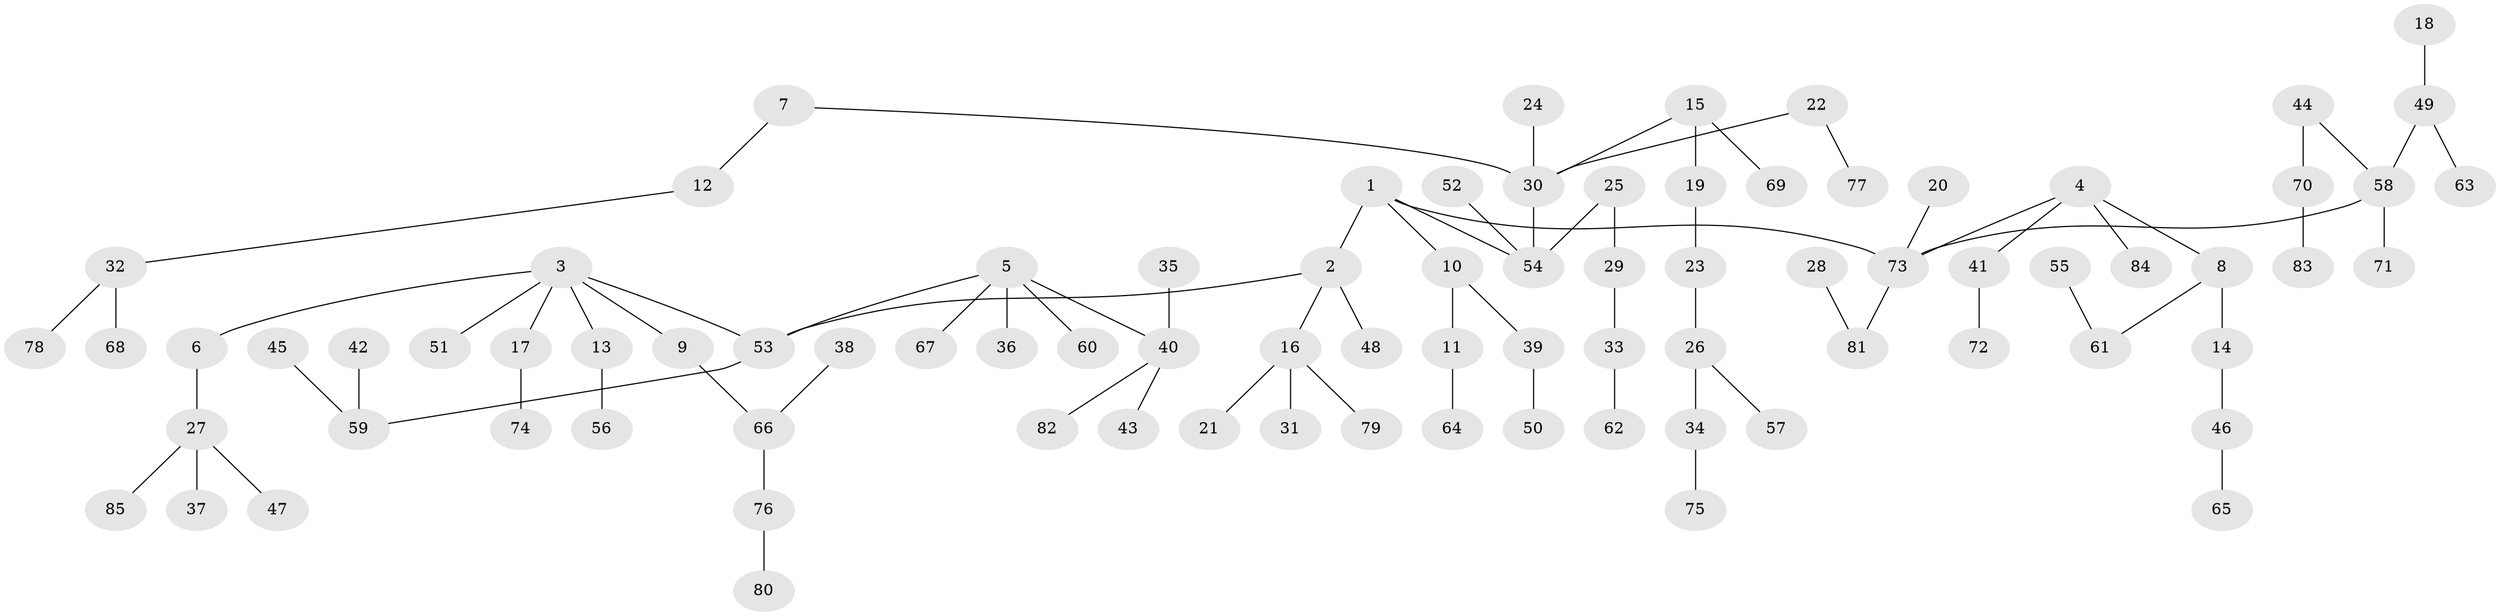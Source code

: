 // original degree distribution, {4: 0.06611570247933884, 5: 0.03305785123966942, 6: 0.024793388429752067, 2: 0.2975206611570248, 7: 0.008264462809917356, 1: 0.4793388429752066, 3: 0.09090909090909091}
// Generated by graph-tools (version 1.1) at 2025/37/03/04/25 23:37:20]
// undirected, 85 vertices, 84 edges
graph export_dot {
  node [color=gray90,style=filled];
  1;
  2;
  3;
  4;
  5;
  6;
  7;
  8;
  9;
  10;
  11;
  12;
  13;
  14;
  15;
  16;
  17;
  18;
  19;
  20;
  21;
  22;
  23;
  24;
  25;
  26;
  27;
  28;
  29;
  30;
  31;
  32;
  33;
  34;
  35;
  36;
  37;
  38;
  39;
  40;
  41;
  42;
  43;
  44;
  45;
  46;
  47;
  48;
  49;
  50;
  51;
  52;
  53;
  54;
  55;
  56;
  57;
  58;
  59;
  60;
  61;
  62;
  63;
  64;
  65;
  66;
  67;
  68;
  69;
  70;
  71;
  72;
  73;
  74;
  75;
  76;
  77;
  78;
  79;
  80;
  81;
  82;
  83;
  84;
  85;
  1 -- 2 [weight=1.0];
  1 -- 10 [weight=1.0];
  1 -- 54 [weight=1.0];
  1 -- 73 [weight=1.0];
  2 -- 16 [weight=1.0];
  2 -- 48 [weight=1.0];
  2 -- 53 [weight=1.0];
  3 -- 6 [weight=1.0];
  3 -- 9 [weight=1.0];
  3 -- 13 [weight=1.0];
  3 -- 17 [weight=1.0];
  3 -- 51 [weight=1.0];
  3 -- 53 [weight=1.0];
  4 -- 8 [weight=1.0];
  4 -- 41 [weight=1.0];
  4 -- 73 [weight=1.0];
  4 -- 84 [weight=1.0];
  5 -- 36 [weight=1.0];
  5 -- 40 [weight=1.0];
  5 -- 53 [weight=1.0];
  5 -- 60 [weight=1.0];
  5 -- 67 [weight=1.0];
  6 -- 27 [weight=1.0];
  7 -- 12 [weight=1.0];
  7 -- 30 [weight=1.0];
  8 -- 14 [weight=1.0];
  8 -- 61 [weight=1.0];
  9 -- 66 [weight=1.0];
  10 -- 11 [weight=1.0];
  10 -- 39 [weight=1.0];
  11 -- 64 [weight=1.0];
  12 -- 32 [weight=1.0];
  13 -- 56 [weight=1.0];
  14 -- 46 [weight=1.0];
  15 -- 19 [weight=1.0];
  15 -- 30 [weight=1.0];
  15 -- 69 [weight=1.0];
  16 -- 21 [weight=1.0];
  16 -- 31 [weight=1.0];
  16 -- 79 [weight=1.0];
  17 -- 74 [weight=1.0];
  18 -- 49 [weight=1.0];
  19 -- 23 [weight=1.0];
  20 -- 73 [weight=1.0];
  22 -- 30 [weight=1.0];
  22 -- 77 [weight=1.0];
  23 -- 26 [weight=1.0];
  24 -- 30 [weight=1.0];
  25 -- 29 [weight=1.0];
  25 -- 54 [weight=1.0];
  26 -- 34 [weight=1.0];
  26 -- 57 [weight=1.0];
  27 -- 37 [weight=1.0];
  27 -- 47 [weight=1.0];
  27 -- 85 [weight=1.0];
  28 -- 81 [weight=1.0];
  29 -- 33 [weight=1.0];
  30 -- 54 [weight=1.0];
  32 -- 68 [weight=1.0];
  32 -- 78 [weight=1.0];
  33 -- 62 [weight=1.0];
  34 -- 75 [weight=1.0];
  35 -- 40 [weight=1.0];
  38 -- 66 [weight=1.0];
  39 -- 50 [weight=1.0];
  40 -- 43 [weight=1.0];
  40 -- 82 [weight=1.0];
  41 -- 72 [weight=1.0];
  42 -- 59 [weight=1.0];
  44 -- 58 [weight=1.0];
  44 -- 70 [weight=1.0];
  45 -- 59 [weight=1.0];
  46 -- 65 [weight=1.0];
  49 -- 58 [weight=1.0];
  49 -- 63 [weight=1.0];
  52 -- 54 [weight=1.0];
  53 -- 59 [weight=1.0];
  55 -- 61 [weight=1.0];
  58 -- 71 [weight=1.0];
  58 -- 73 [weight=1.0];
  66 -- 76 [weight=1.0];
  70 -- 83 [weight=1.0];
  73 -- 81 [weight=1.0];
  76 -- 80 [weight=1.0];
}

